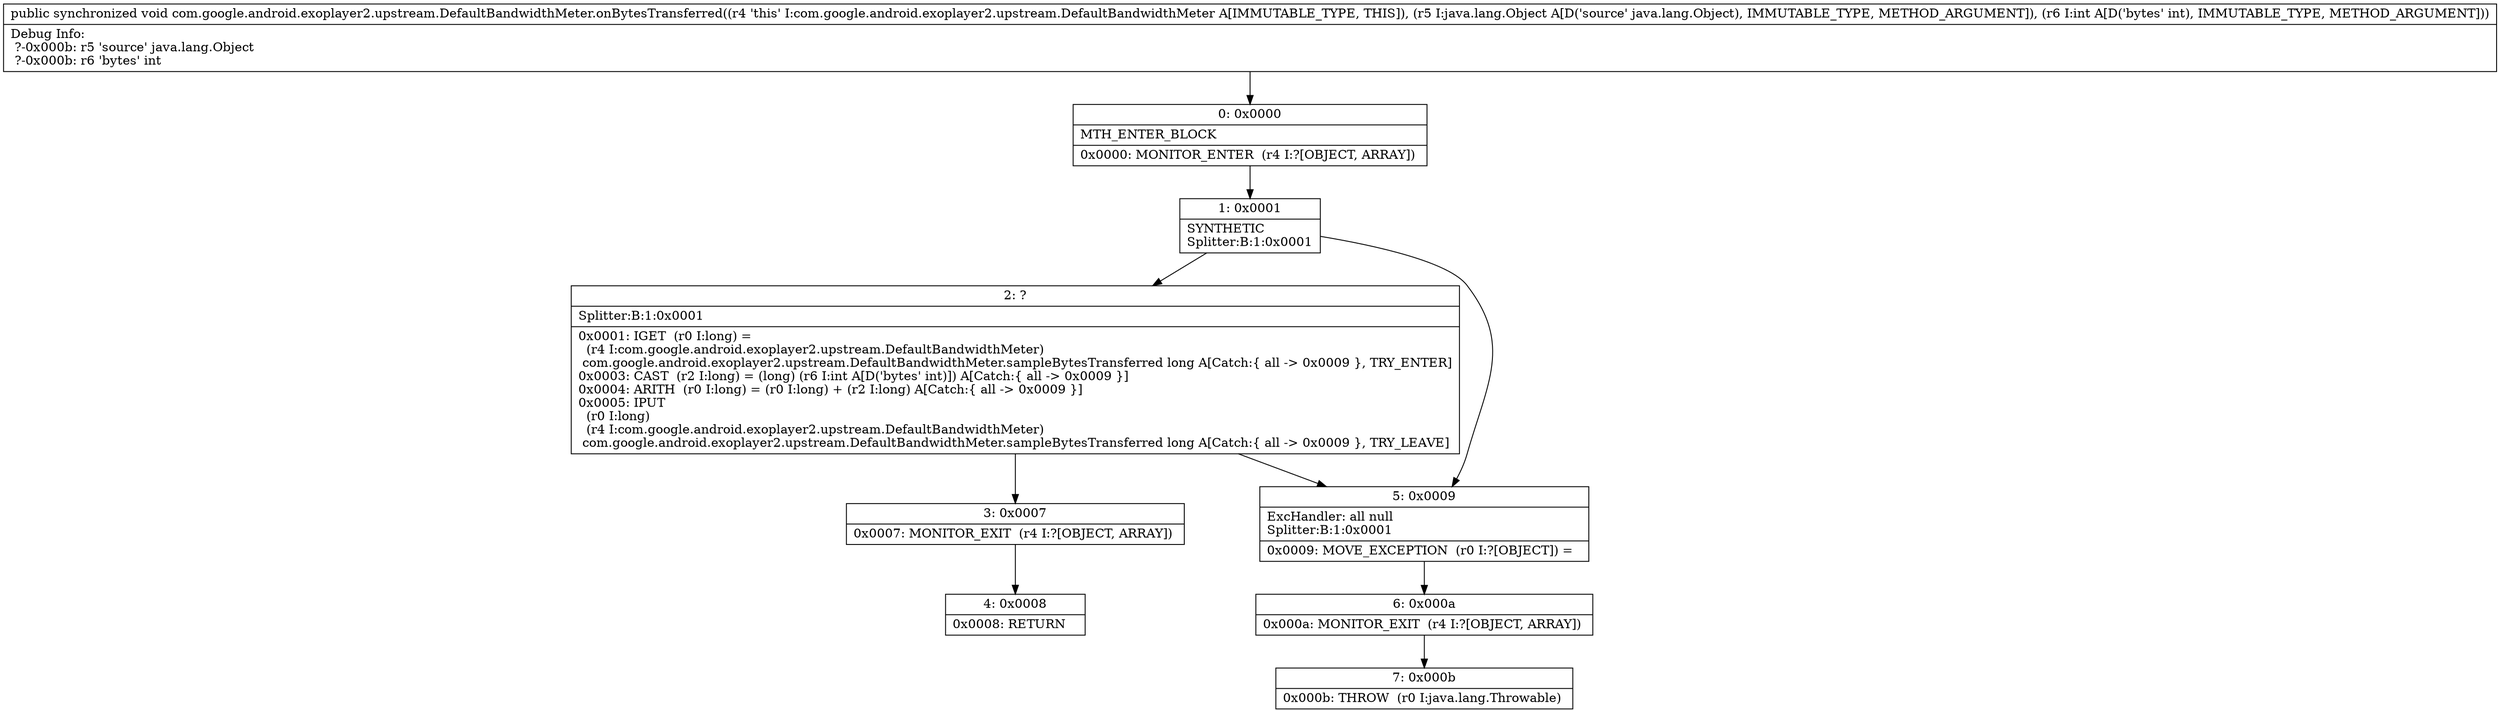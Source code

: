 digraph "CFG forcom.google.android.exoplayer2.upstream.DefaultBandwidthMeter.onBytesTransferred(Ljava\/lang\/Object;I)V" {
Node_0 [shape=record,label="{0\:\ 0x0000|MTH_ENTER_BLOCK\l|0x0000: MONITOR_ENTER  (r4 I:?[OBJECT, ARRAY]) \l}"];
Node_1 [shape=record,label="{1\:\ 0x0001|SYNTHETIC\lSplitter:B:1:0x0001\l}"];
Node_2 [shape=record,label="{2\:\ ?|Splitter:B:1:0x0001\l|0x0001: IGET  (r0 I:long) = \l  (r4 I:com.google.android.exoplayer2.upstream.DefaultBandwidthMeter)\l com.google.android.exoplayer2.upstream.DefaultBandwidthMeter.sampleBytesTransferred long A[Catch:\{ all \-\> 0x0009 \}, TRY_ENTER]\l0x0003: CAST  (r2 I:long) = (long) (r6 I:int A[D('bytes' int)]) A[Catch:\{ all \-\> 0x0009 \}]\l0x0004: ARITH  (r0 I:long) = (r0 I:long) + (r2 I:long) A[Catch:\{ all \-\> 0x0009 \}]\l0x0005: IPUT  \l  (r0 I:long)\l  (r4 I:com.google.android.exoplayer2.upstream.DefaultBandwidthMeter)\l com.google.android.exoplayer2.upstream.DefaultBandwidthMeter.sampleBytesTransferred long A[Catch:\{ all \-\> 0x0009 \}, TRY_LEAVE]\l}"];
Node_3 [shape=record,label="{3\:\ 0x0007|0x0007: MONITOR_EXIT  (r4 I:?[OBJECT, ARRAY]) \l}"];
Node_4 [shape=record,label="{4\:\ 0x0008|0x0008: RETURN   \l}"];
Node_5 [shape=record,label="{5\:\ 0x0009|ExcHandler: all null\lSplitter:B:1:0x0001\l|0x0009: MOVE_EXCEPTION  (r0 I:?[OBJECT]) =  \l}"];
Node_6 [shape=record,label="{6\:\ 0x000a|0x000a: MONITOR_EXIT  (r4 I:?[OBJECT, ARRAY]) \l}"];
Node_7 [shape=record,label="{7\:\ 0x000b|0x000b: THROW  (r0 I:java.lang.Throwable) \l}"];
MethodNode[shape=record,label="{public synchronized void com.google.android.exoplayer2.upstream.DefaultBandwidthMeter.onBytesTransferred((r4 'this' I:com.google.android.exoplayer2.upstream.DefaultBandwidthMeter A[IMMUTABLE_TYPE, THIS]), (r5 I:java.lang.Object A[D('source' java.lang.Object), IMMUTABLE_TYPE, METHOD_ARGUMENT]), (r6 I:int A[D('bytes' int), IMMUTABLE_TYPE, METHOD_ARGUMENT]))  | Debug Info:\l  ?\-0x000b: r5 'source' java.lang.Object\l  ?\-0x000b: r6 'bytes' int\l}"];
MethodNode -> Node_0;
Node_0 -> Node_1;
Node_1 -> Node_2;
Node_1 -> Node_5;
Node_2 -> Node_3;
Node_2 -> Node_5;
Node_3 -> Node_4;
Node_5 -> Node_6;
Node_6 -> Node_7;
}

